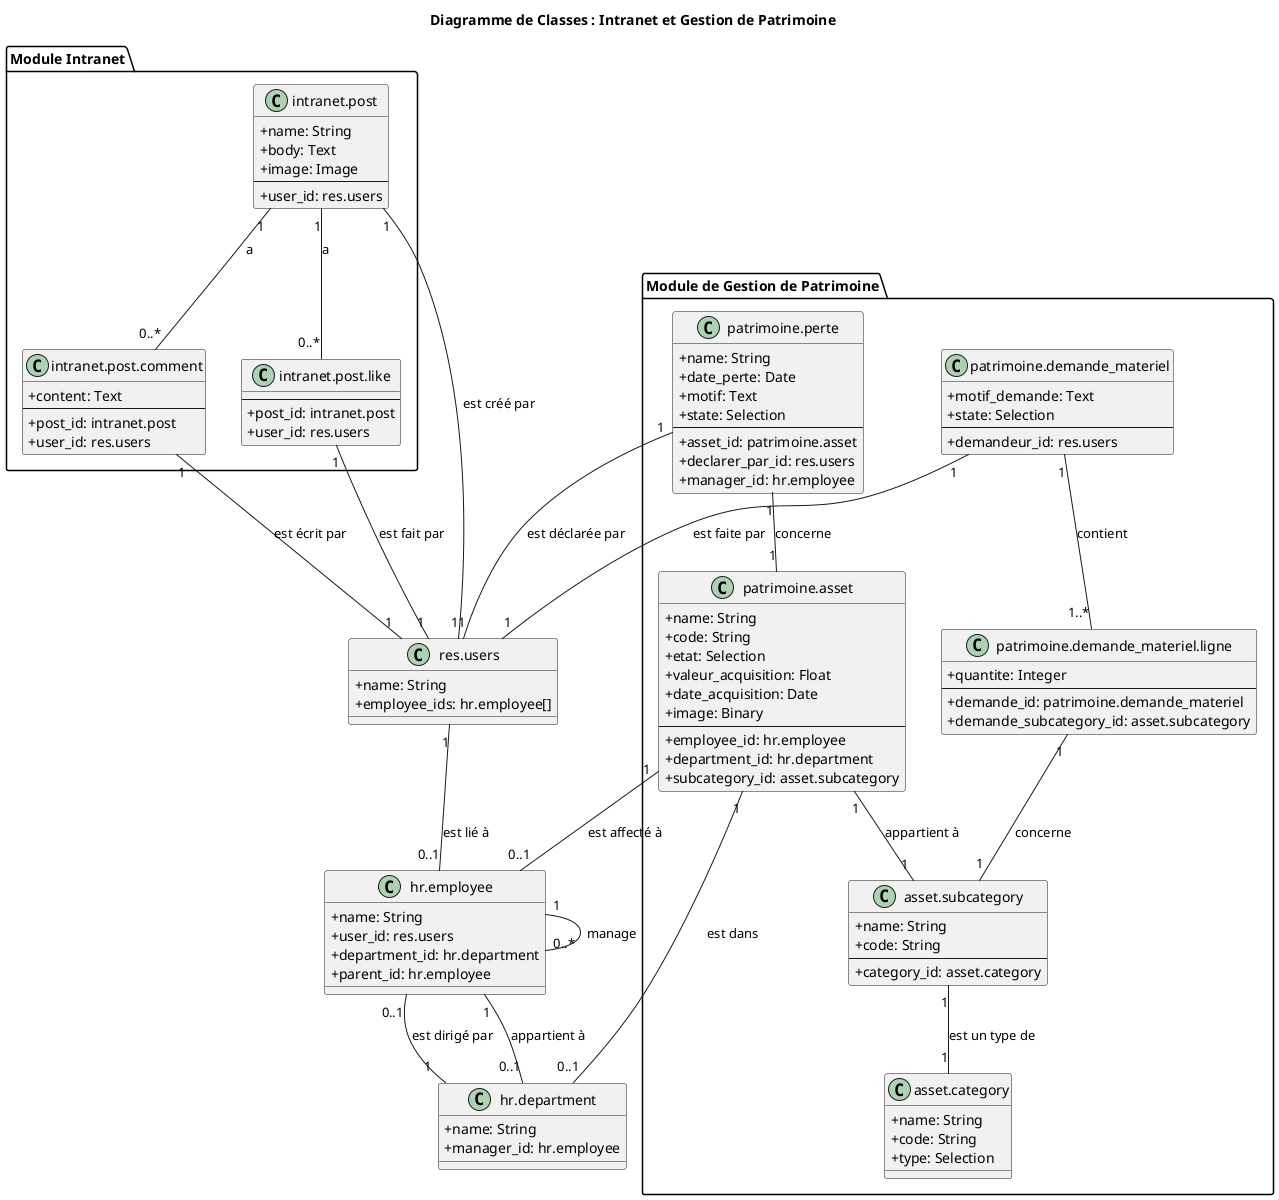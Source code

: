 @startuml
' Style et Titre
skinparam classAttributeIconSize 0
title "Diagramme de Classes : Intranet et Gestion de Patrimoine"

' --- Classe principale des utilisateurs ---
class "res.users" as User {
  +name: String
  +employee_ids: hr.employee[]
}

class "hr.employee" as Employee {
  +name: String
  +user_id: res.users
  +department_id: hr.department
  +parent_id: hr.employee
}

class "hr.department" as Department {
  +name: String
  +manager_id: hr.employee
}

' --- Classes du module de Gestion de Patrimoine ---
package "Module de Gestion de Patrimoine" {
  
  class "patrimoine.asset" as Asset {
    +name: String
    +code: String
    +etat: Selection
    +valeur_acquisition: Float
    +date_acquisition: Date
    +image: Binary
    --
    +employee_id: hr.employee
    +department_id: hr.department
    +subcategory_id: asset.subcategory
  }

  class "asset.category" as Category {
    +name: String
    +code: String
    +type: Selection
  }

  class "asset.subcategory" as SubCategory {
    +name: String
    +code: String
    --
    +category_id: asset.category
  }
  
  class "patrimoine.perte" as Perte {
    +name: String
    +date_perte: Date
    +motif: Text
    +state: Selection
    --
    +asset_id: patrimoine.asset
    +declarer_par_id: res.users
    +manager_id: hr.employee
  }
  
  class "patrimoine.demande_materiel" as Demande {
    +motif_demande: Text
    +state: Selection
    --
    +demandeur_id: res.users
  }

  class "patrimoine.demande_materiel.ligne" as DemandeLigne {
    +quantite: Integer
    --
    +demande_id: patrimoine.demande_materiel
    +demande_subcategory_id: asset.subcategory
  }
}

' --- Classes du module Intranet ---
package "Module Intranet" {
  class "intranet.post" as Post {
    +name: String
    +body: Text
    +image: Image
    --
    +user_id: res.users
  }

  class "intranet.post.comment" as Comment {
    +content: Text
    --
    +post_id: intranet.post
    +user_id: res.users
  }
  
  class "intranet.post.like" as Like {
    --
    +post_id: intranet.post
    +user_id: res.users
  }
}


' --- Relations ---

User "1" -- "0..1" Employee : "est lié à"
Employee "1" -- "0..1" Department : "appartient à"
Department "1" -- "0..1" Employee : "est dirigé par"
Employee "1" -- "0..*" Employee : "manage"

Asset "1" -- "0..1" Employee : "est affecté à"
Asset "1" -- "0..1" Department : "est dans"
Asset "1" -- "1" SubCategory : "appartient à"
SubCategory "1" -- "1" Category : "est un type de"

Perte "1" -- "1" Asset : "concerne"
Perte "1" -- "1" User : "est déclarée par"

Demande "1" -- "1..*" DemandeLigne : "contient"
Demande "1" -- "1" User : "est faite par"
DemandeLigne "1" -- "1" SubCategory : "concerne"

Post "1" -- "1" User : "est créé par"
Post "1" -- "0..*" Comment : "a"
Post "1" -- "0..*" Like : "a"
Comment "1" -- "1" User : "est écrit par"
Like "1" -- "1" User : "est fait par"

@enduml